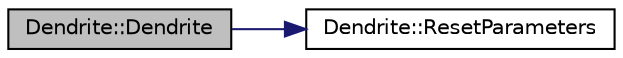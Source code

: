 digraph "Dendrite::Dendrite"
{
  edge [fontname="Helvetica",fontsize="10",labelfontname="Helvetica",labelfontsize="10"];
  node [fontname="Helvetica",fontsize="10",shape=record];
  rankdir="LR";
  Node1 [label="Dendrite::Dendrite",height=0.2,width=0.4,color="black", fillcolor="grey75", style="filled", fontcolor="black"];
  Node1 -> Node2 [color="midnightblue",fontsize="10",style="solid",fontname="Helvetica"];
  Node2 [label="Dendrite::ResetParameters",height=0.2,width=0.4,color="black", fillcolor="white", style="filled",URL="$class_dendrite.html#a0219076cab6eee80a6da4c567ae520b5"];
}
